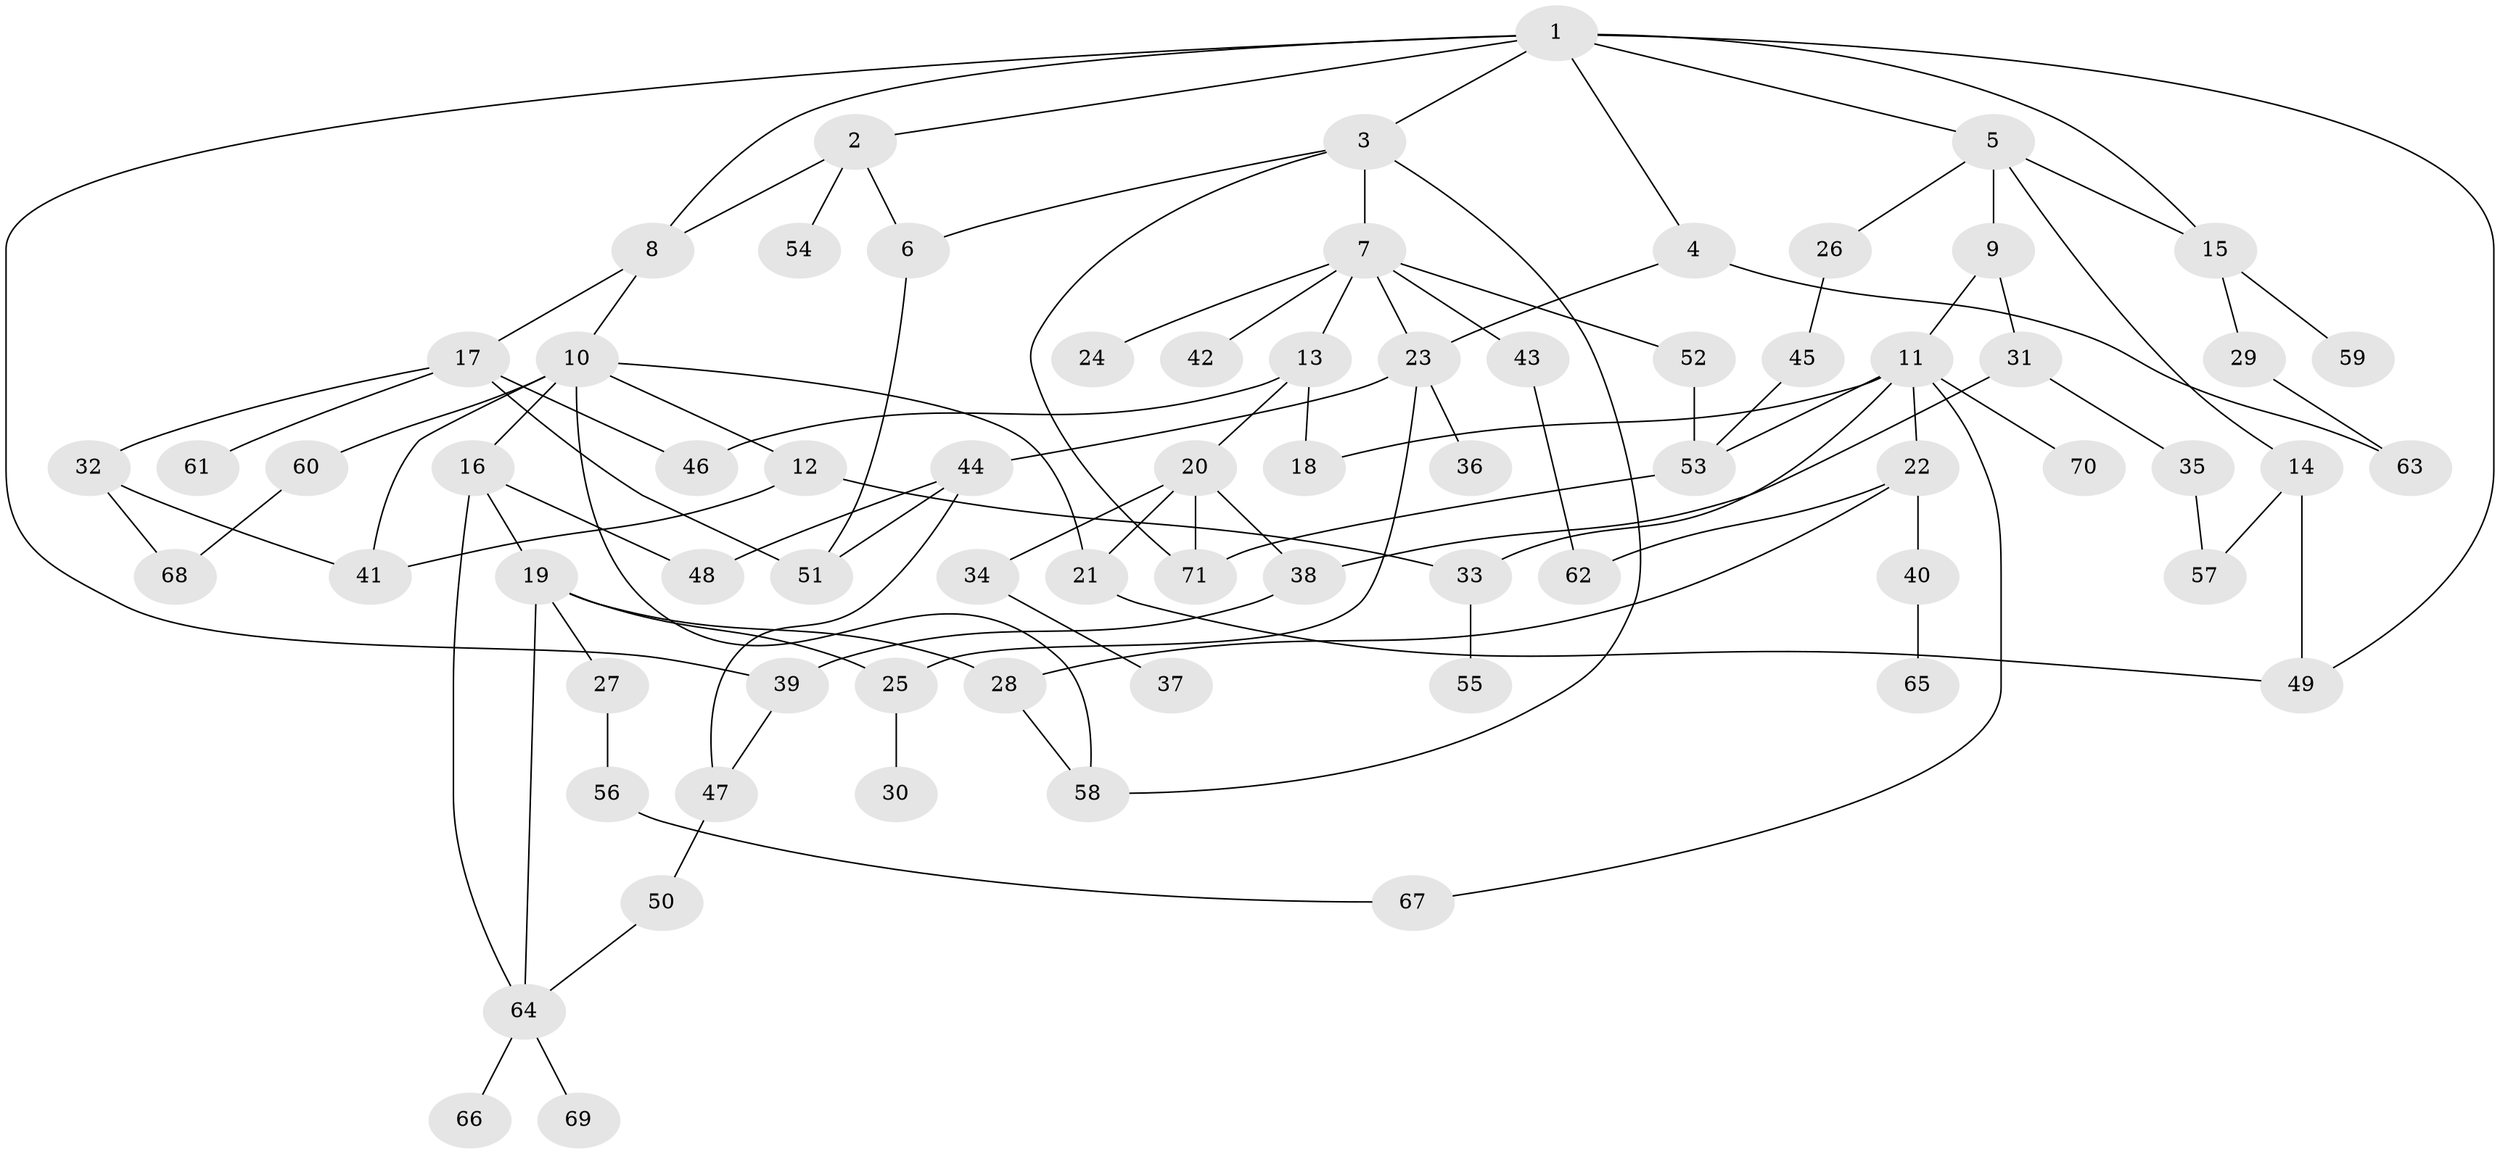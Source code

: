 // coarse degree distribution, {8: 0.02127659574468085, 3: 0.1276595744680851, 10: 0.02127659574468085, 6: 0.06382978723404255, 5: 0.0425531914893617, 4: 0.1702127659574468, 7: 0.0425531914893617, 9: 0.02127659574468085, 2: 0.2553191489361702, 1: 0.23404255319148937}
// Generated by graph-tools (version 1.1) at 2025/23/03/03/25 07:23:32]
// undirected, 71 vertices, 103 edges
graph export_dot {
graph [start="1"]
  node [color=gray90,style=filled];
  1;
  2;
  3;
  4;
  5;
  6;
  7;
  8;
  9;
  10;
  11;
  12;
  13;
  14;
  15;
  16;
  17;
  18;
  19;
  20;
  21;
  22;
  23;
  24;
  25;
  26;
  27;
  28;
  29;
  30;
  31;
  32;
  33;
  34;
  35;
  36;
  37;
  38;
  39;
  40;
  41;
  42;
  43;
  44;
  45;
  46;
  47;
  48;
  49;
  50;
  51;
  52;
  53;
  54;
  55;
  56;
  57;
  58;
  59;
  60;
  61;
  62;
  63;
  64;
  65;
  66;
  67;
  68;
  69;
  70;
  71;
  1 -- 2;
  1 -- 3;
  1 -- 4;
  1 -- 5;
  1 -- 8;
  1 -- 15;
  1 -- 39;
  1 -- 49;
  2 -- 8;
  2 -- 54;
  2 -- 6;
  3 -- 6;
  3 -- 7;
  3 -- 58;
  3 -- 71;
  4 -- 63;
  4 -- 23;
  5 -- 9;
  5 -- 14;
  5 -- 15;
  5 -- 26;
  6 -- 51;
  7 -- 13;
  7 -- 23;
  7 -- 24;
  7 -- 42;
  7 -- 43;
  7 -- 52;
  8 -- 10;
  8 -- 17;
  9 -- 11;
  9 -- 31;
  10 -- 12;
  10 -- 16;
  10 -- 60;
  10 -- 41;
  10 -- 21;
  10 -- 58;
  11 -- 18;
  11 -- 22;
  11 -- 70;
  11 -- 53;
  11 -- 67;
  11 -- 33;
  12 -- 33;
  12 -- 41;
  13 -- 20;
  13 -- 46;
  13 -- 18;
  14 -- 49;
  14 -- 57;
  15 -- 29;
  15 -- 59;
  16 -- 19;
  16 -- 48;
  16 -- 64;
  17 -- 32;
  17 -- 61;
  17 -- 51;
  17 -- 46;
  19 -- 27;
  19 -- 64;
  19 -- 28;
  19 -- 25;
  20 -- 21;
  20 -- 34;
  20 -- 38;
  20 -- 71;
  21 -- 49;
  22 -- 28;
  22 -- 40;
  22 -- 62;
  23 -- 25;
  23 -- 36;
  23 -- 44;
  25 -- 30;
  26 -- 45;
  27 -- 56;
  28 -- 58;
  29 -- 63;
  31 -- 35;
  31 -- 38;
  32 -- 68;
  32 -- 41;
  33 -- 55;
  34 -- 37;
  35 -- 57;
  38 -- 39;
  39 -- 47;
  40 -- 65;
  43 -- 62;
  44 -- 47;
  44 -- 48;
  44 -- 51;
  45 -- 53;
  47 -- 50;
  50 -- 64;
  52 -- 53;
  53 -- 71;
  56 -- 67;
  60 -- 68;
  64 -- 66;
  64 -- 69;
}
